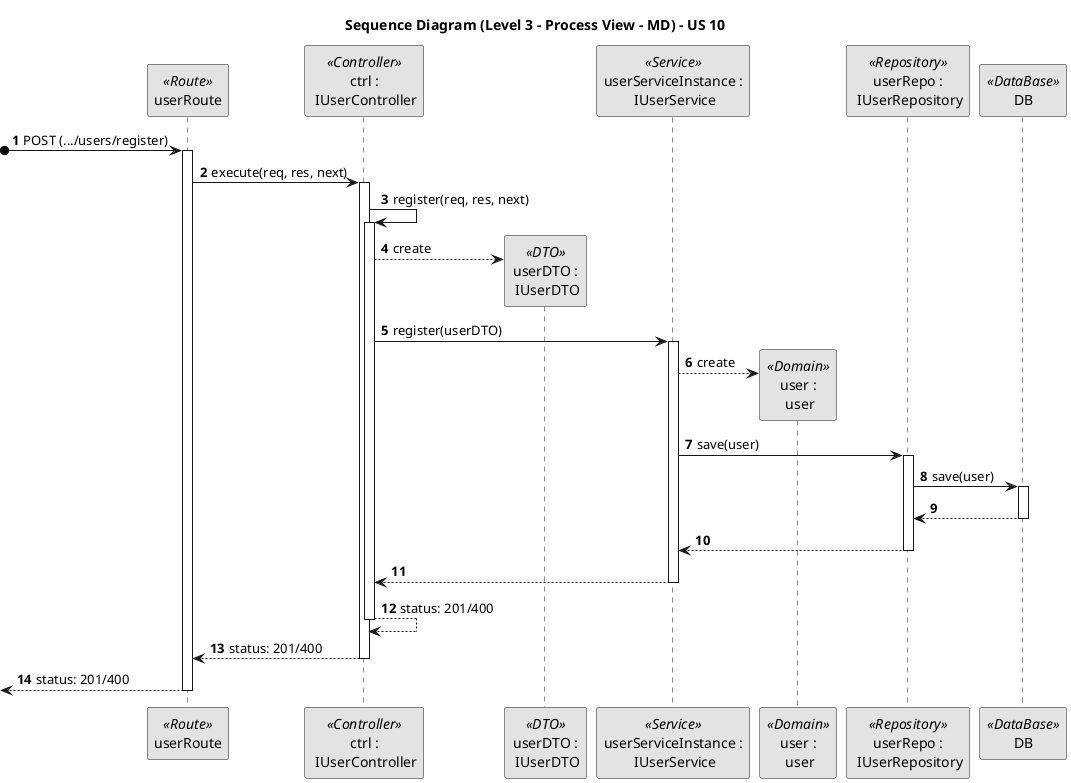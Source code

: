 @startuml
skinparam monochrome true
skinparam packageStyle rectangle
skinparam shadowing false

title Sequence Diagram (Level 3 - Process View - MD) - US 10
autonumber

participant "userRoute" as Route <<Route>>
participant "ctrl :\n IUserController" as Controller <<Controller>>
participant "userDTO :\n IUserDTO" as UserDTO <<DTO>>
participant "userServiceInstance :\n IUserService" as Service <<Service>>
participant "user :\n user" as User <<Domain>>
participant "userRepo :\n IUserRepository" as Repo <<Repository>>
participant "DB" as DB <<DataBase>>

?o-> Route : POST (.../users/register)
activate Route

    Route -> Controller : execute(req, res, next)
    activate Controller
        Controller -> Controller : register(req, res, next)
        activate Controller
            Controller --> UserDTO** : create
            Controller -> Service : register(userDTO)

            activate Service
                Service --> User** : create
                Service -> Repo : save(user)
                activate Repo
                    Repo -> DB : save(user)
                    activate DB
                    DB --> Repo :
                    deactivate DB
                    Repo --> Service :
                deactivate Repo
                Service --> Controller :
            deactivate Service

            Controller --> Controller : status: 201/400
        deactivate Controller
    Controller --> Route : status: 201/400
    deactivate Controller

<-- Route : status: 201/400
deactivate Route

@enduml